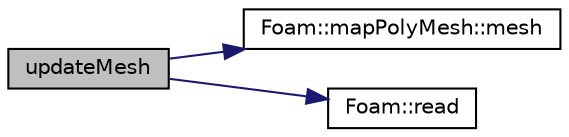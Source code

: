 digraph "updateMesh"
{
  bgcolor="transparent";
  edge [fontname="Helvetica",fontsize="10",labelfontname="Helvetica",labelfontsize="10"];
  node [fontname="Helvetica",fontsize="10",shape=record];
  rankdir="LR";
  Node396 [label="updateMesh",height=0.2,width=0.4,color="black", fillcolor="grey75", style="filled", fontcolor="black"];
  Node396 -> Node397 [color="midnightblue",fontsize="10",style="solid",fontname="Helvetica"];
  Node397 [label="Foam::mapPolyMesh::mesh",height=0.2,width=0.4,color="black",URL="$a28541.html#ae78c91f8ff731c07ccc4351d9fe861ba",tooltip="Return polyMesh. "];
  Node396 -> Node398 [color="midnightblue",fontsize="10",style="solid",fontname="Helvetica"];
  Node398 [label="Foam::read",height=0.2,width=0.4,color="black",URL="$a21851.html#a18efc6d016047ec7c6d5150d913d8c34"];
}
